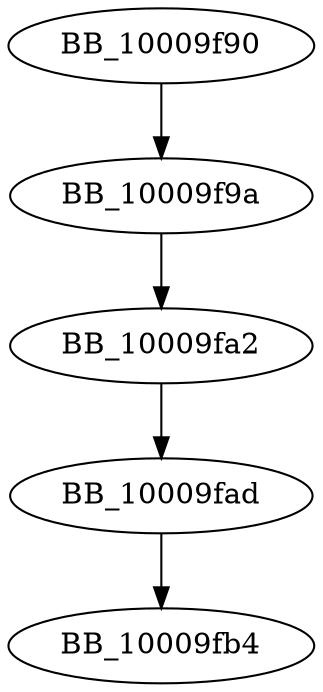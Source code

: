 DiGraph __amsg_exit{
BB_10009f90->BB_10009f9a
BB_10009f9a->BB_10009fa2
BB_10009fa2->BB_10009fad
BB_10009fad->BB_10009fb4
}
